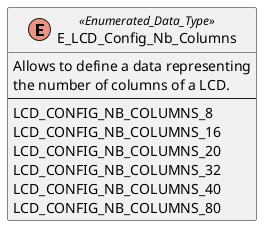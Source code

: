 @startuml

enum E_LCD_Config_Nb_Columns <<Enumerated_Data_Type>>
{
  Allows to define a data representing
  the number of columns of a LCD.
  --
  LCD_CONFIG_NB_COLUMNS_8
  LCD_CONFIG_NB_COLUMNS_16
  LCD_CONFIG_NB_COLUMNS_20
  LCD_CONFIG_NB_COLUMNS_32
  LCD_CONFIG_NB_COLUMNS_40
  LCD_CONFIG_NB_COLUMNS_80
}

@enduml